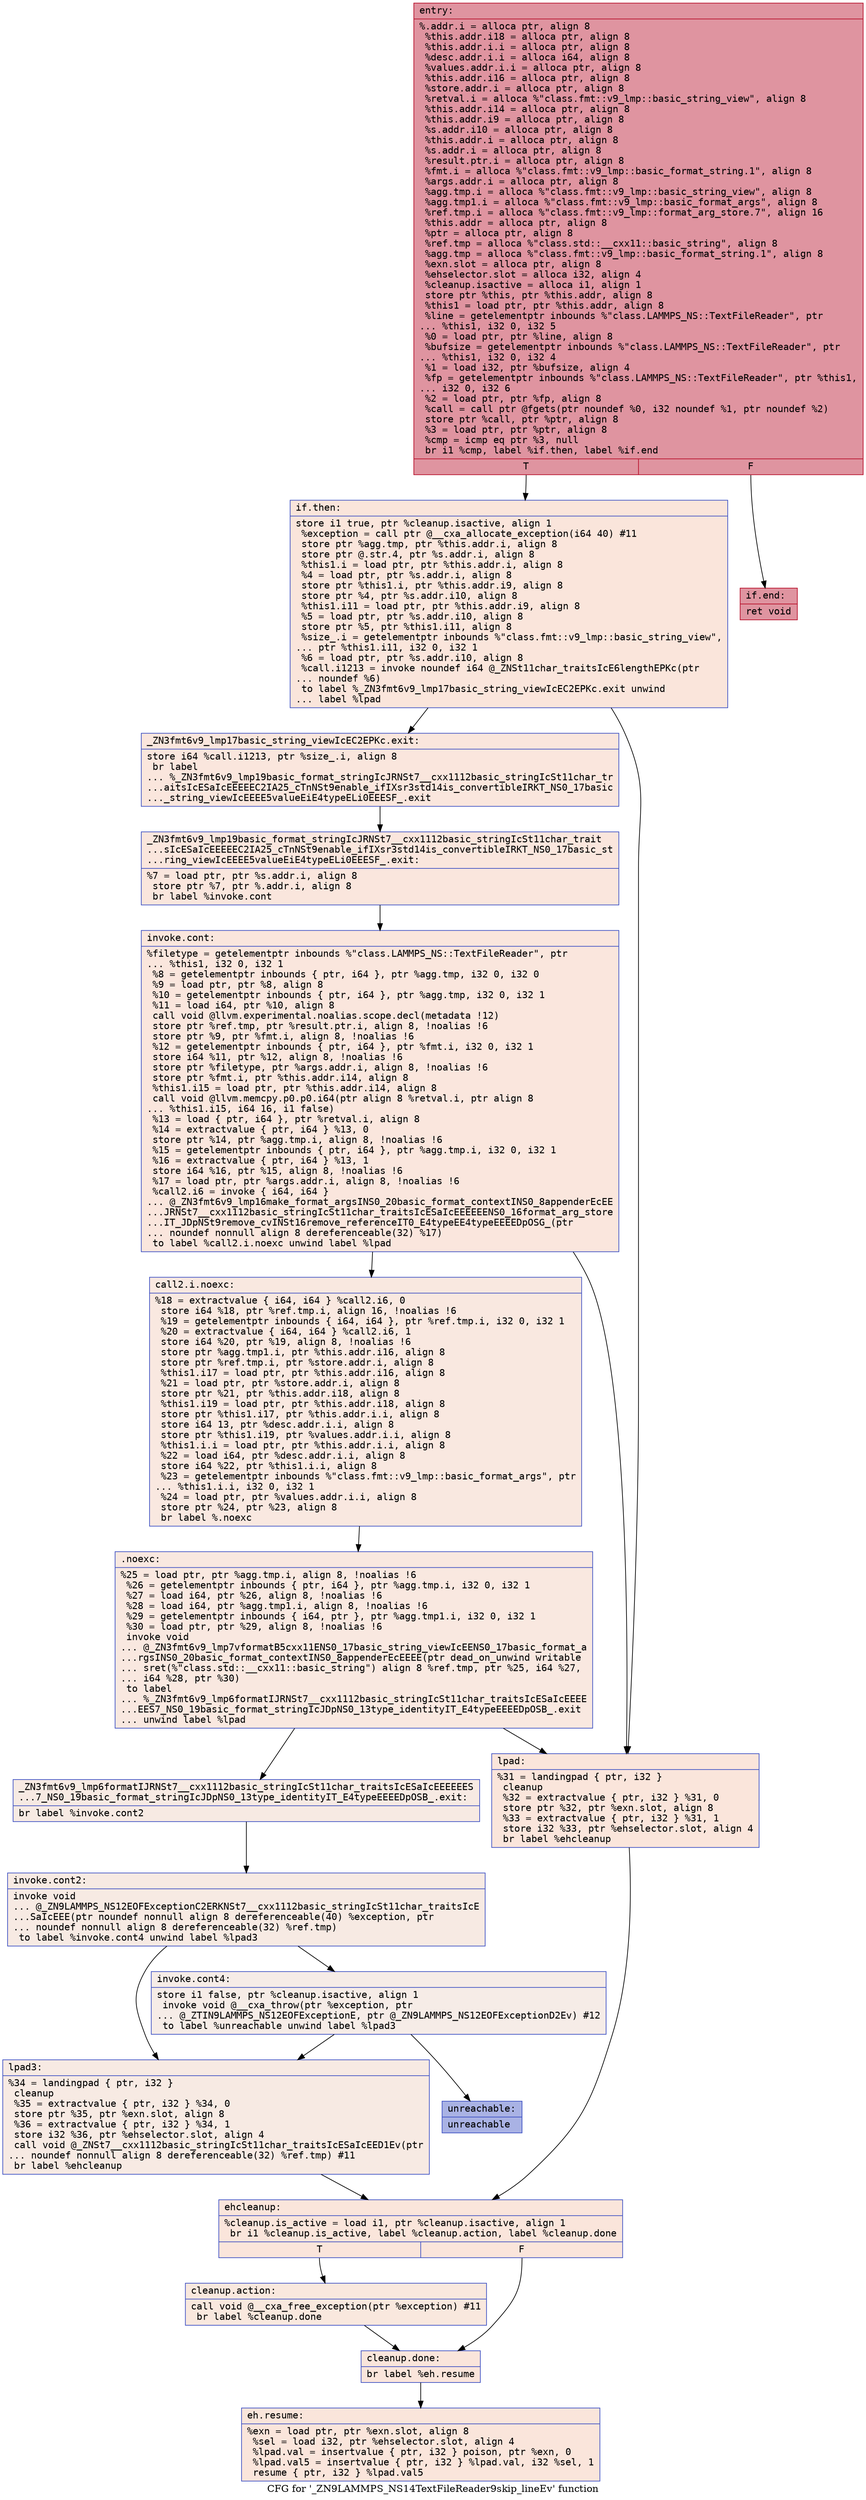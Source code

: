 digraph "CFG for '_ZN9LAMMPS_NS14TextFileReader9skip_lineEv' function" {
	label="CFG for '_ZN9LAMMPS_NS14TextFileReader9skip_lineEv' function";

	Node0x557f5f69c980 [shape=record,color="#b70d28ff", style=filled, fillcolor="#b70d2870" fontname="Courier",label="{entry:\l|  %.addr.i = alloca ptr, align 8\l  %this.addr.i18 = alloca ptr, align 8\l  %this.addr.i.i = alloca ptr, align 8\l  %desc.addr.i.i = alloca i64, align 8\l  %values.addr.i.i = alloca ptr, align 8\l  %this.addr.i16 = alloca ptr, align 8\l  %store.addr.i = alloca ptr, align 8\l  %retval.i = alloca %\"class.fmt::v9_lmp::basic_string_view\", align 8\l  %this.addr.i14 = alloca ptr, align 8\l  %this.addr.i9 = alloca ptr, align 8\l  %s.addr.i10 = alloca ptr, align 8\l  %this.addr.i = alloca ptr, align 8\l  %s.addr.i = alloca ptr, align 8\l  %result.ptr.i = alloca ptr, align 8\l  %fmt.i = alloca %\"class.fmt::v9_lmp::basic_format_string.1\", align 8\l  %args.addr.i = alloca ptr, align 8\l  %agg.tmp.i = alloca %\"class.fmt::v9_lmp::basic_string_view\", align 8\l  %agg.tmp1.i = alloca %\"class.fmt::v9_lmp::basic_format_args\", align 8\l  %ref.tmp.i = alloca %\"class.fmt::v9_lmp::format_arg_store.7\", align 16\l  %this.addr = alloca ptr, align 8\l  %ptr = alloca ptr, align 8\l  %ref.tmp = alloca %\"class.std::__cxx11::basic_string\", align 8\l  %agg.tmp = alloca %\"class.fmt::v9_lmp::basic_format_string.1\", align 8\l  %exn.slot = alloca ptr, align 8\l  %ehselector.slot = alloca i32, align 4\l  %cleanup.isactive = alloca i1, align 1\l  store ptr %this, ptr %this.addr, align 8\l  %this1 = load ptr, ptr %this.addr, align 8\l  %line = getelementptr inbounds %\"class.LAMMPS_NS::TextFileReader\", ptr\l... %this1, i32 0, i32 5\l  %0 = load ptr, ptr %line, align 8\l  %bufsize = getelementptr inbounds %\"class.LAMMPS_NS::TextFileReader\", ptr\l... %this1, i32 0, i32 4\l  %1 = load i32, ptr %bufsize, align 4\l  %fp = getelementptr inbounds %\"class.LAMMPS_NS::TextFileReader\", ptr %this1,\l... i32 0, i32 6\l  %2 = load ptr, ptr %fp, align 8\l  %call = call ptr @fgets(ptr noundef %0, i32 noundef %1, ptr noundef %2)\l  store ptr %call, ptr %ptr, align 8\l  %3 = load ptr, ptr %ptr, align 8\l  %cmp = icmp eq ptr %3, null\l  br i1 %cmp, label %if.then, label %if.end\l|{<s0>T|<s1>F}}"];
	Node0x557f5f69c980:s0 -> Node0x557f5f69e670[tooltip="entry -> if.then\nProbability 0.00%" ];
	Node0x557f5f69c980:s1 -> Node0x557f5f69e6e0[tooltip="entry -> if.end\nProbability 100.00%" ];
	Node0x557f5f69e670 [shape=record,color="#3d50c3ff", style=filled, fillcolor="#f4c5ad70" fontname="Courier",label="{if.then:\l|  store i1 true, ptr %cleanup.isactive, align 1\l  %exception = call ptr @__cxa_allocate_exception(i64 40) #11\l  store ptr %agg.tmp, ptr %this.addr.i, align 8\l  store ptr @.str.4, ptr %s.addr.i, align 8\l  %this1.i = load ptr, ptr %this.addr.i, align 8\l  %4 = load ptr, ptr %s.addr.i, align 8\l  store ptr %this1.i, ptr %this.addr.i9, align 8\l  store ptr %4, ptr %s.addr.i10, align 8\l  %this1.i11 = load ptr, ptr %this.addr.i9, align 8\l  %5 = load ptr, ptr %s.addr.i10, align 8\l  store ptr %5, ptr %this1.i11, align 8\l  %size_.i = getelementptr inbounds %\"class.fmt::v9_lmp::basic_string_view\",\l... ptr %this1.i11, i32 0, i32 1\l  %6 = load ptr, ptr %s.addr.i10, align 8\l  %call.i1213 = invoke noundef i64 @_ZNSt11char_traitsIcE6lengthEPKc(ptr\l... noundef %6)\l          to label %_ZN3fmt6v9_lmp17basic_string_viewIcEC2EPKc.exit unwind\l... label %lpad\l}"];
	Node0x557f5f69e670 -> Node0x557f5f69f0b0[tooltip="if.then -> _ZN3fmt6v9_lmp17basic_string_viewIcEC2EPKc.exit\nProbability 50.00%" ];
	Node0x557f5f69e670 -> Node0x557f5f69f150[tooltip="if.then -> lpad\nProbability 50.00%" ];
	Node0x557f5f69f0b0 [shape=record,color="#3d50c3ff", style=filled, fillcolor="#f3c7b170" fontname="Courier",label="{_ZN3fmt6v9_lmp17basic_string_viewIcEC2EPKc.exit:\l|  store i64 %call.i1213, ptr %size_.i, align 8\l  br label\l... %_ZN3fmt6v9_lmp19basic_format_stringIcJRNSt7__cxx1112basic_stringIcSt11char_tr\l...aitsIcESaIcEEEEEC2IA25_cTnNSt9enable_ifIXsr3std14is_convertibleIRKT_NS0_17basic\l..._string_viewIcEEEE5valueEiE4typeELi0EEESF_.exit\l}"];
	Node0x557f5f69f0b0 -> Node0x557f5f69f340[tooltip="_ZN3fmt6v9_lmp17basic_string_viewIcEC2EPKc.exit -> _ZN3fmt6v9_lmp19basic_format_stringIcJRNSt7__cxx1112basic_stringIcSt11char_traitsIcESaIcEEEEEC2IA25_cTnNSt9enable_ifIXsr3std14is_convertibleIRKT_NS0_17basic_string_viewIcEEEE5valueEiE4typeELi0EEESF_.exit\nProbability 100.00%" ];
	Node0x557f5f69f340 [shape=record,color="#3d50c3ff", style=filled, fillcolor="#f3c7b170" fontname="Courier",label="{_ZN3fmt6v9_lmp19basic_format_stringIcJRNSt7__cxx1112basic_stringIcSt11char_trait\l...sIcESaIcEEEEEC2IA25_cTnNSt9enable_ifIXsr3std14is_convertibleIRKT_NS0_17basic_st\l...ring_viewIcEEEE5valueEiE4typeELi0EEESF_.exit:\l|  %7 = load ptr, ptr %s.addr.i, align 8\l  store ptr %7, ptr %.addr.i, align 8\l  br label %invoke.cont\l}"];
	Node0x557f5f69f340 -> Node0x557f5f69f520[tooltip="_ZN3fmt6v9_lmp19basic_format_stringIcJRNSt7__cxx1112basic_stringIcSt11char_traitsIcESaIcEEEEEC2IA25_cTnNSt9enable_ifIXsr3std14is_convertibleIRKT_NS0_17basic_string_viewIcEEEE5valueEiE4typeELi0EEESF_.exit -> invoke.cont\nProbability 100.00%" ];
	Node0x557f5f69f520 [shape=record,color="#3d50c3ff", style=filled, fillcolor="#f3c7b170" fontname="Courier",label="{invoke.cont:\l|  %filetype = getelementptr inbounds %\"class.LAMMPS_NS::TextFileReader\", ptr\l... %this1, i32 0, i32 1\l  %8 = getelementptr inbounds \{ ptr, i64 \}, ptr %agg.tmp, i32 0, i32 0\l  %9 = load ptr, ptr %8, align 8\l  %10 = getelementptr inbounds \{ ptr, i64 \}, ptr %agg.tmp, i32 0, i32 1\l  %11 = load i64, ptr %10, align 8\l  call void @llvm.experimental.noalias.scope.decl(metadata !12)\l  store ptr %ref.tmp, ptr %result.ptr.i, align 8, !noalias !6\l  store ptr %9, ptr %fmt.i, align 8, !noalias !6\l  %12 = getelementptr inbounds \{ ptr, i64 \}, ptr %fmt.i, i32 0, i32 1\l  store i64 %11, ptr %12, align 8, !noalias !6\l  store ptr %filetype, ptr %args.addr.i, align 8, !noalias !6\l  store ptr %fmt.i, ptr %this.addr.i14, align 8\l  %this1.i15 = load ptr, ptr %this.addr.i14, align 8\l  call void @llvm.memcpy.p0.p0.i64(ptr align 8 %retval.i, ptr align 8\l... %this1.i15, i64 16, i1 false)\l  %13 = load \{ ptr, i64 \}, ptr %retval.i, align 8\l  %14 = extractvalue \{ ptr, i64 \} %13, 0\l  store ptr %14, ptr %agg.tmp.i, align 8, !noalias !6\l  %15 = getelementptr inbounds \{ ptr, i64 \}, ptr %agg.tmp.i, i32 0, i32 1\l  %16 = extractvalue \{ ptr, i64 \} %13, 1\l  store i64 %16, ptr %15, align 8, !noalias !6\l  %17 = load ptr, ptr %args.addr.i, align 8, !noalias !6\l  %call2.i6 = invoke \{ i64, i64 \}\l... @_ZN3fmt6v9_lmp16make_format_argsINS0_20basic_format_contextINS0_8appenderEcEE\l...JRNSt7__cxx1112basic_stringIcSt11char_traitsIcESaIcEEEEEENS0_16format_arg_store\l...IT_JDpNSt9remove_cvINSt16remove_referenceIT0_E4typeEE4typeEEEEDpOSG_(ptr\l... noundef nonnull align 8 dereferenceable(32) %17)\l          to label %call2.i.noexc unwind label %lpad\l}"];
	Node0x557f5f69f520 -> Node0x557f5f6a0c80[tooltip="invoke.cont -> call2.i.noexc\nProbability 50.00%" ];
	Node0x557f5f69f520 -> Node0x557f5f69f150[tooltip="invoke.cont -> lpad\nProbability 50.00%" ];
	Node0x557f5f6a0c80 [shape=record,color="#3d50c3ff", style=filled, fillcolor="#f1ccb870" fontname="Courier",label="{call2.i.noexc:\l|  %18 = extractvalue \{ i64, i64 \} %call2.i6, 0\l  store i64 %18, ptr %ref.tmp.i, align 16, !noalias !6\l  %19 = getelementptr inbounds \{ i64, i64 \}, ptr %ref.tmp.i, i32 0, i32 1\l  %20 = extractvalue \{ i64, i64 \} %call2.i6, 1\l  store i64 %20, ptr %19, align 8, !noalias !6\l  store ptr %agg.tmp1.i, ptr %this.addr.i16, align 8\l  store ptr %ref.tmp.i, ptr %store.addr.i, align 8\l  %this1.i17 = load ptr, ptr %this.addr.i16, align 8\l  %21 = load ptr, ptr %store.addr.i, align 8\l  store ptr %21, ptr %this.addr.i18, align 8\l  %this1.i19 = load ptr, ptr %this.addr.i18, align 8\l  store ptr %this1.i17, ptr %this.addr.i.i, align 8\l  store i64 13, ptr %desc.addr.i.i, align 8\l  store ptr %this1.i19, ptr %values.addr.i.i, align 8\l  %this1.i.i = load ptr, ptr %this.addr.i.i, align 8\l  %22 = load i64, ptr %desc.addr.i.i, align 8\l  store i64 %22, ptr %this1.i.i, align 8\l  %23 = getelementptr inbounds %\"class.fmt::v9_lmp::basic_format_args\", ptr\l... %this1.i.i, i32 0, i32 1\l  %24 = load ptr, ptr %values.addr.i.i, align 8\l  store ptr %24, ptr %23, align 8\l  br label %.noexc\l}"];
	Node0x557f5f6a0c80 -> Node0x557f5f6a2180[tooltip="call2.i.noexc -> .noexc\nProbability 100.00%" ];
	Node0x557f5f6a2180 [shape=record,color="#3d50c3ff", style=filled, fillcolor="#f1ccb870" fontname="Courier",label="{.noexc:\l|  %25 = load ptr, ptr %agg.tmp.i, align 8, !noalias !6\l  %26 = getelementptr inbounds \{ ptr, i64 \}, ptr %agg.tmp.i, i32 0, i32 1\l  %27 = load i64, ptr %26, align 8, !noalias !6\l  %28 = load i64, ptr %agg.tmp1.i, align 8, !noalias !6\l  %29 = getelementptr inbounds \{ i64, ptr \}, ptr %agg.tmp1.i, i32 0, i32 1\l  %30 = load ptr, ptr %29, align 8, !noalias !6\l  invoke void\l... @_ZN3fmt6v9_lmp7vformatB5cxx11ENS0_17basic_string_viewIcEENS0_17basic_format_a\l...rgsINS0_20basic_format_contextINS0_8appenderEcEEEE(ptr dead_on_unwind writable\l... sret(%\"class.std::__cxx11::basic_string\") align 8 %ref.tmp, ptr %25, i64 %27,\l... i64 %28, ptr %30)\l          to label\l... %_ZN3fmt6v9_lmp6formatIJRNSt7__cxx1112basic_stringIcSt11char_traitsIcESaIcEEEE\l...EES7_NS0_19basic_format_stringIcJDpNS0_13type_identityIT_E4typeEEEEDpOSB_.exit\l... unwind label %lpad\l}"];
	Node0x557f5f6a2180 -> Node0x557f5f6a2700[tooltip=".noexc -> _ZN3fmt6v9_lmp6formatIJRNSt7__cxx1112basic_stringIcSt11char_traitsIcESaIcEEEEEES7_NS0_19basic_format_stringIcJDpNS0_13type_identityIT_E4typeEEEEDpOSB_.exit\nProbability 50.00%" ];
	Node0x557f5f6a2180 -> Node0x557f5f69f150[tooltip=".noexc -> lpad\nProbability 50.00%" ];
	Node0x557f5f6a2700 [shape=record,color="#3d50c3ff", style=filled, fillcolor="#eed0c070" fontname="Courier",label="{_ZN3fmt6v9_lmp6formatIJRNSt7__cxx1112basic_stringIcSt11char_traitsIcESaIcEEEEEES\l...7_NS0_19basic_format_stringIcJDpNS0_13type_identityIT_E4typeEEEEDpOSB_.exit:\l|  br label %invoke.cont2\l}"];
	Node0x557f5f6a2700 -> Node0x557f5f6a2bd0[tooltip="_ZN3fmt6v9_lmp6formatIJRNSt7__cxx1112basic_stringIcSt11char_traitsIcESaIcEEEEEES7_NS0_19basic_format_stringIcJDpNS0_13type_identityIT_E4typeEEEEDpOSB_.exit -> invoke.cont2\nProbability 100.00%" ];
	Node0x557f5f6a2bd0 [shape=record,color="#3d50c3ff", style=filled, fillcolor="#eed0c070" fontname="Courier",label="{invoke.cont2:\l|  invoke void\l... @_ZN9LAMMPS_NS12EOFExceptionC2ERKNSt7__cxx1112basic_stringIcSt11char_traitsIcE\l...SaIcEEE(ptr noundef nonnull align 8 dereferenceable(40) %exception, ptr\l... noundef nonnull align 8 dereferenceable(32) %ref.tmp)\l          to label %invoke.cont4 unwind label %lpad3\l}"];
	Node0x557f5f6a2bd0 -> Node0x557f5f6a2c90[tooltip="invoke.cont2 -> invoke.cont4\nProbability 50.00%" ];
	Node0x557f5f6a2bd0 -> Node0x557f5f6a2d10[tooltip="invoke.cont2 -> lpad3\nProbability 50.00%" ];
	Node0x557f5f6a2c90 [shape=record,color="#3d50c3ff", style=filled, fillcolor="#ead5c970" fontname="Courier",label="{invoke.cont4:\l|  store i1 false, ptr %cleanup.isactive, align 1\l  invoke void @__cxa_throw(ptr %exception, ptr\l... @_ZTIN9LAMMPS_NS12EOFExceptionE, ptr @_ZN9LAMMPS_NS12EOFExceptionD2Ev) #12\l          to label %unreachable unwind label %lpad3\l}"];
	Node0x557f5f6a2c90 -> Node0x557f5f6a3170[tooltip="invoke.cont4 -> unreachable\nProbability 0.00%" ];
	Node0x557f5f6a2c90 -> Node0x557f5f6a2d10[tooltip="invoke.cont4 -> lpad3\nProbability 100.00%" ];
	Node0x557f5f69f150 [shape=record,color="#3d50c3ff", style=filled, fillcolor="#f4c5ad70" fontname="Courier",label="{lpad:\l|  %31 = landingpad \{ ptr, i32 \}\l          cleanup\l  %32 = extractvalue \{ ptr, i32 \} %31, 0\l  store ptr %32, ptr %exn.slot, align 8\l  %33 = extractvalue \{ ptr, i32 \} %31, 1\l  store i32 %33, ptr %ehselector.slot, align 4\l  br label %ehcleanup\l}"];
	Node0x557f5f69f150 -> Node0x557f5f6a3490[tooltip="lpad -> ehcleanup\nProbability 100.00%" ];
	Node0x557f5f6a2d10 [shape=record,color="#3d50c3ff", style=filled, fillcolor="#eed0c070" fontname="Courier",label="{lpad3:\l|  %34 = landingpad \{ ptr, i32 \}\l          cleanup\l  %35 = extractvalue \{ ptr, i32 \} %34, 0\l  store ptr %35, ptr %exn.slot, align 8\l  %36 = extractvalue \{ ptr, i32 \} %34, 1\l  store i32 %36, ptr %ehselector.slot, align 4\l  call void @_ZNSt7__cxx1112basic_stringIcSt11char_traitsIcESaIcEED1Ev(ptr\l... noundef nonnull align 8 dereferenceable(32) %ref.tmp) #11\l  br label %ehcleanup\l}"];
	Node0x557f5f6a2d10 -> Node0x557f5f6a3490[tooltip="lpad3 -> ehcleanup\nProbability 100.00%" ];
	Node0x557f5f6a3490 [shape=record,color="#3d50c3ff", style=filled, fillcolor="#f4c5ad70" fontname="Courier",label="{ehcleanup:\l|  %cleanup.is_active = load i1, ptr %cleanup.isactive, align 1\l  br i1 %cleanup.is_active, label %cleanup.action, label %cleanup.done\l|{<s0>T|<s1>F}}"];
	Node0x557f5f6a3490:s0 -> Node0x557f5f68f4c0[tooltip="ehcleanup -> cleanup.action\nProbability 50.00%" ];
	Node0x557f5f6a3490:s1 -> Node0x557f5f68f7c0[tooltip="ehcleanup -> cleanup.done\nProbability 50.00%" ];
	Node0x557f5f68f4c0 [shape=record,color="#3d50c3ff", style=filled, fillcolor="#f2cab570" fontname="Courier",label="{cleanup.action:\l|  call void @__cxa_free_exception(ptr %exception) #11\l  br label %cleanup.done\l}"];
	Node0x557f5f68f4c0 -> Node0x557f5f68f7c0[tooltip="cleanup.action -> cleanup.done\nProbability 100.00%" ];
	Node0x557f5f68f7c0 [shape=record,color="#3d50c3ff", style=filled, fillcolor="#f4c5ad70" fontname="Courier",label="{cleanup.done:\l|  br label %eh.resume\l}"];
	Node0x557f5f68f7c0 -> Node0x557f5f68fa20[tooltip="cleanup.done -> eh.resume\nProbability 100.00%" ];
	Node0x557f5f69e6e0 [shape=record,color="#b70d28ff", style=filled, fillcolor="#b70d2870" fontname="Courier",label="{if.end:\l|  ret void\l}"];
	Node0x557f5f68fa20 [shape=record,color="#3d50c3ff", style=filled, fillcolor="#f4c5ad70" fontname="Courier",label="{eh.resume:\l|  %exn = load ptr, ptr %exn.slot, align 8\l  %sel = load i32, ptr %ehselector.slot, align 4\l  %lpad.val = insertvalue \{ ptr, i32 \} poison, ptr %exn, 0\l  %lpad.val5 = insertvalue \{ ptr, i32 \} %lpad.val, i32 %sel, 1\l  resume \{ ptr, i32 \} %lpad.val5\l}"];
	Node0x557f5f6a3170 [shape=record,color="#3d50c3ff", style=filled, fillcolor="#3d50c370" fontname="Courier",label="{unreachable:\l|  unreachable\l}"];
}
